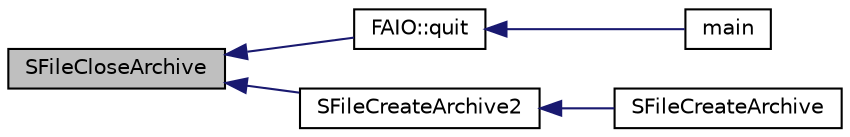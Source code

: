 digraph G
{
  edge [fontname="Helvetica",fontsize="10",labelfontname="Helvetica",labelfontsize="10"];
  node [fontname="Helvetica",fontsize="10",shape=record];
  rankdir="LR";
  Node1 [label="SFileCloseArchive",height=0.2,width=0.4,color="black", fillcolor="grey75", style="filled" fontcolor="black"];
  Node1 -> Node2 [dir="back",color="midnightblue",fontsize="10",style="solid",fontname="Helvetica"];
  Node2 [label="FAIO::quit",height=0.2,width=0.4,color="black", fillcolor="white", style="filled",URL="$namespace_f_a_i_o.html#ae82e5f53b89d70f240951c564bdff66a"];
  Node2 -> Node3 [dir="back",color="midnightblue",fontsize="10",style="solid",fontname="Helvetica"];
  Node3 [label="main",height=0.2,width=0.4,color="black", fillcolor="white", style="filled",URL="$exedump_2main_8cpp.html#a2c3f6775325c30275d11c6abee2db6a0"];
  Node1 -> Node4 [dir="back",color="midnightblue",fontsize="10",style="solid",fontname="Helvetica"];
  Node4 [label="SFileCreateArchive2",height=0.2,width=0.4,color="black", fillcolor="white", style="filled",URL="$_storm_lib_8h.html#aa2b6fa8f16b5ac42868c546533fe26ce"];
  Node4 -> Node5 [dir="back",color="midnightblue",fontsize="10",style="solid",fontname="Helvetica"];
  Node5 [label="SFileCreateArchive",height=0.2,width=0.4,color="black", fillcolor="white", style="filled",URL="$_storm_lib_8h.html#a11342f379ed88e7b54873f1f53feb773"];
}
